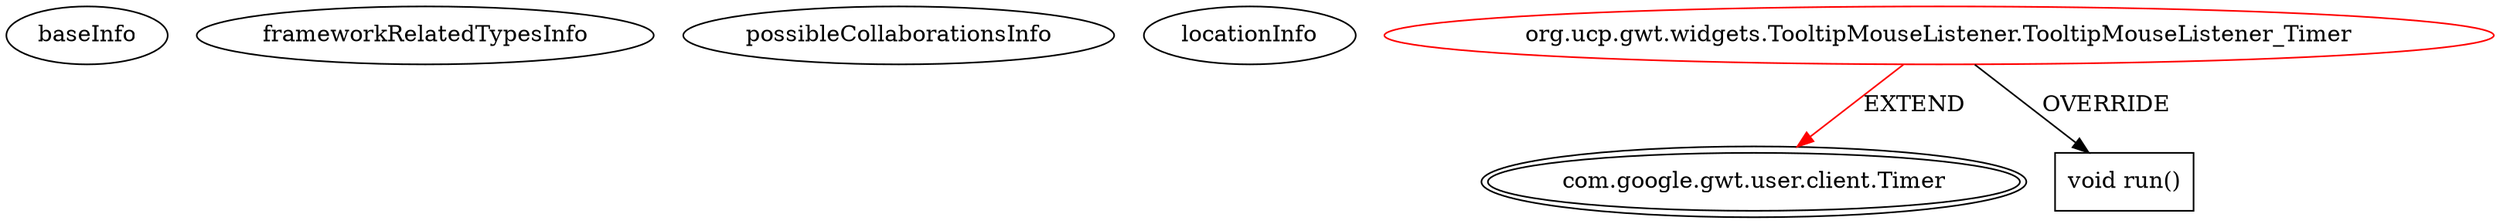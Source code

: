 digraph {
baseInfo[graphId=2970,category="extension_graph",isAnonymous=false,possibleRelation=false]
frameworkRelatedTypesInfo[0="com.google.gwt.user.client.Timer"]
possibleCollaborationsInfo[]
locationInfo[projectName="hmiguellima-ugat",filePath="/hmiguellima-ugat/ugat-master/src/org/ucp/gwt/widgets/TooltipMouseListener.java",contextSignature="TooltipMouseListener_Timer",graphId="2970"]
0[label="org.ucp.gwt.widgets.TooltipMouseListener.TooltipMouseListener_Timer",vertexType="ROOT_CLIENT_CLASS_DECLARATION",isFrameworkType=false,color=red]
1[label="com.google.gwt.user.client.Timer",vertexType="FRAMEWORK_CLASS_TYPE",isFrameworkType=true,peripheries=2]
2[label="void run()",vertexType="OVERRIDING_METHOD_DECLARATION",isFrameworkType=false,shape=box]
0->1[label="EXTEND",color=red]
0->2[label="OVERRIDE"]
}

